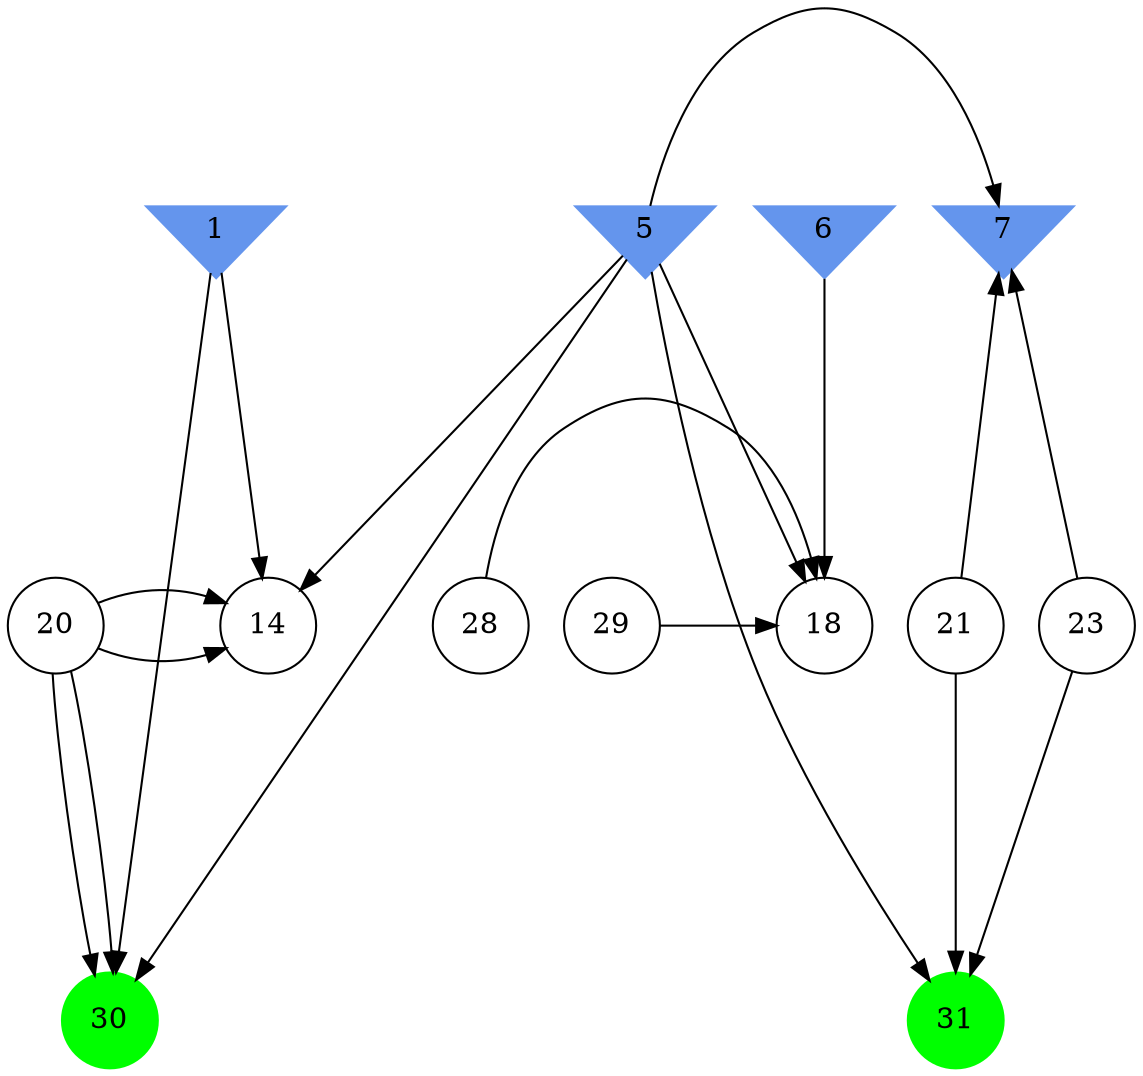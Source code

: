 digraph brain {
	ranksep=2.0;
	1 [shape=invtriangle,style=filled,color=cornflowerblue];
	5 [shape=invtriangle,style=filled,color=cornflowerblue];
	6 [shape=invtriangle,style=filled,color=cornflowerblue];
	7 [shape=invtriangle,style=filled,color=cornflowerblue];
	14 [shape=circle,color=black];
	18 [shape=circle,color=black];
	20 [shape=circle,color=black];
	21 [shape=circle,color=black];
	23 [shape=circle,color=black];
	28 [shape=circle,color=black];
	29 [shape=circle,color=black];
	30 [shape=circle,style=filled,color=green];
	31 [shape=circle,style=filled,color=green];
	28	->	18;
	5	->	18;
	29	->	18;
	6	->	18;
	5	->	14;
	5	->	30;
	20	->	14;
	20	->	30;
	1	->	14;
	1	->	30;
	20	->	14;
	20	->	30;
	21	->	31;
	21	->	7;
	5	->	31;
	5	->	7;
	23	->	31;
	23	->	7;
	{ rank=same; 1; 5; 6; 7; }
	{ rank=same; 14; 18; 20; 21; 23; 28; 29; }
	{ rank=same; 30; 31; }
}
